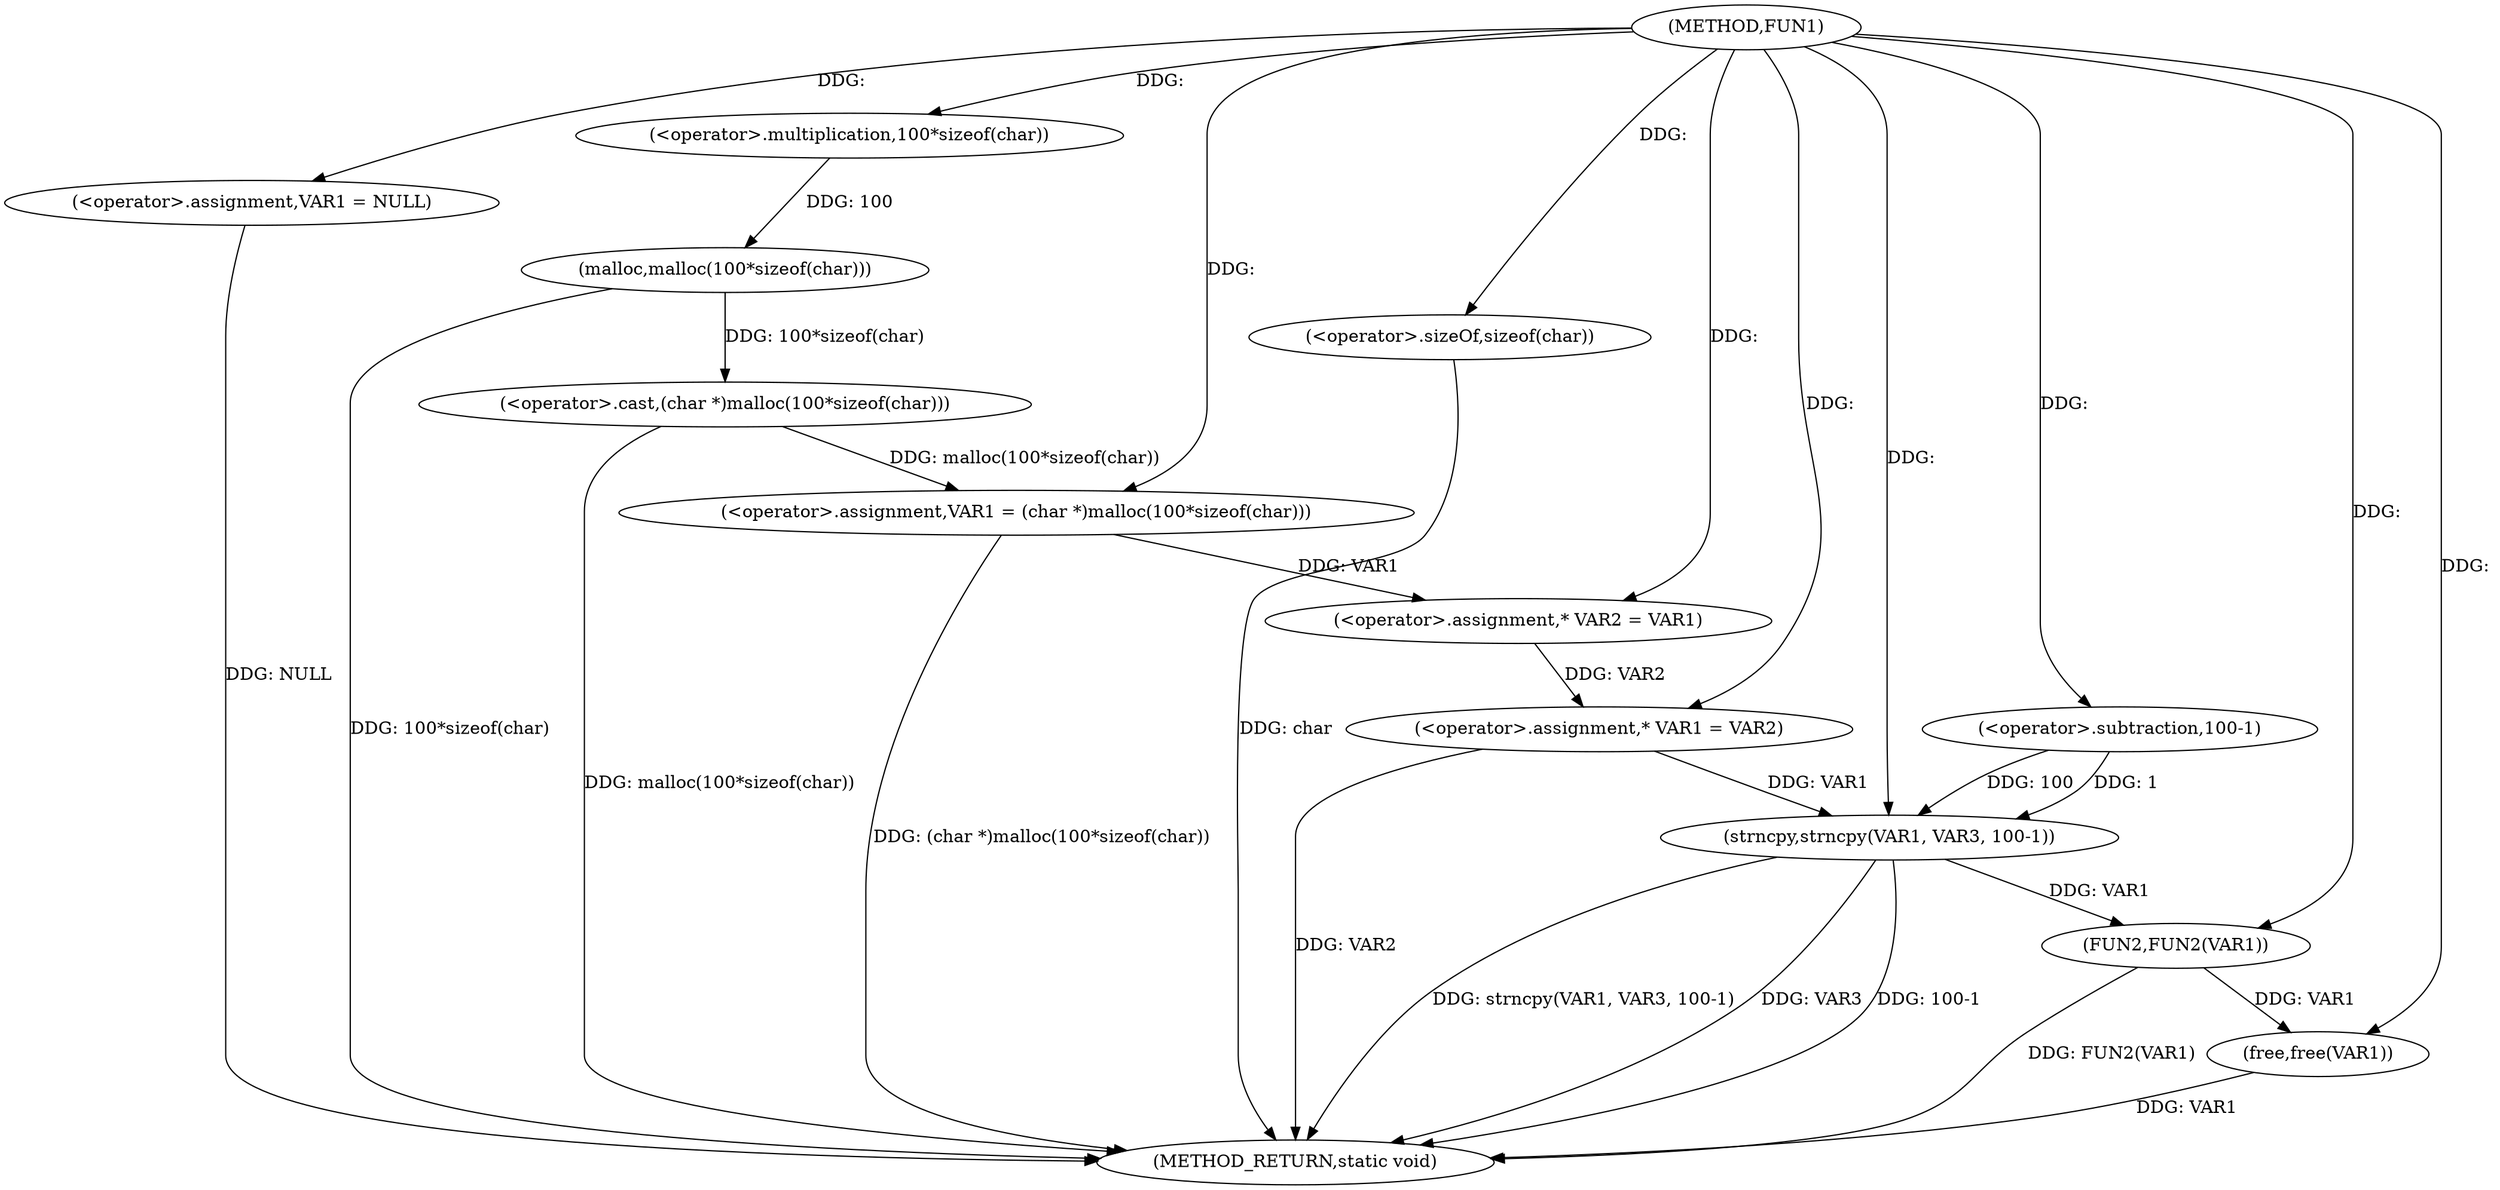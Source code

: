 digraph FUN1 {  
"1000100" [label = "(METHOD,FUN1)" ]
"1000136" [label = "(METHOD_RETURN,static void)" ]
"1000103" [label = "(<operator>.assignment,VAR1 = NULL)" ]
"1000106" [label = "(<operator>.assignment,VAR1 = (char *)malloc(100*sizeof(char)))" ]
"1000108" [label = "(<operator>.cast,(char *)malloc(100*sizeof(char)))" ]
"1000110" [label = "(malloc,malloc(100*sizeof(char)))" ]
"1000111" [label = "(<operator>.multiplication,100*sizeof(char))" ]
"1000113" [label = "(<operator>.sizeOf,sizeof(char))" ]
"1000117" [label = "(<operator>.assignment,* VAR2 = VAR1)" ]
"1000121" [label = "(<operator>.assignment,* VAR1 = VAR2)" ]
"1000126" [label = "(strncpy,strncpy(VAR1, VAR3, 100-1))" ]
"1000129" [label = "(<operator>.subtraction,100-1)" ]
"1000132" [label = "(FUN2,FUN2(VAR1))" ]
"1000134" [label = "(free,free(VAR1))" ]
  "1000126" -> "1000136"  [ label = "DDG: strncpy(VAR1, VAR3, 100-1)"] 
  "1000106" -> "1000136"  [ label = "DDG: (char *)malloc(100*sizeof(char))"] 
  "1000103" -> "1000136"  [ label = "DDG: NULL"] 
  "1000113" -> "1000136"  [ label = "DDG: char"] 
  "1000126" -> "1000136"  [ label = "DDG: VAR3"] 
  "1000110" -> "1000136"  [ label = "DDG: 100*sizeof(char)"] 
  "1000121" -> "1000136"  [ label = "DDG: VAR2"] 
  "1000132" -> "1000136"  [ label = "DDG: FUN2(VAR1)"] 
  "1000126" -> "1000136"  [ label = "DDG: 100-1"] 
  "1000134" -> "1000136"  [ label = "DDG: VAR1"] 
  "1000108" -> "1000136"  [ label = "DDG: malloc(100*sizeof(char))"] 
  "1000100" -> "1000103"  [ label = "DDG: "] 
  "1000108" -> "1000106"  [ label = "DDG: malloc(100*sizeof(char))"] 
  "1000100" -> "1000106"  [ label = "DDG: "] 
  "1000110" -> "1000108"  [ label = "DDG: 100*sizeof(char)"] 
  "1000111" -> "1000110"  [ label = "DDG: 100"] 
  "1000100" -> "1000111"  [ label = "DDG: "] 
  "1000100" -> "1000113"  [ label = "DDG: "] 
  "1000106" -> "1000117"  [ label = "DDG: VAR1"] 
  "1000100" -> "1000117"  [ label = "DDG: "] 
  "1000117" -> "1000121"  [ label = "DDG: VAR2"] 
  "1000100" -> "1000121"  [ label = "DDG: "] 
  "1000121" -> "1000126"  [ label = "DDG: VAR1"] 
  "1000100" -> "1000126"  [ label = "DDG: "] 
  "1000129" -> "1000126"  [ label = "DDG: 100"] 
  "1000129" -> "1000126"  [ label = "DDG: 1"] 
  "1000100" -> "1000129"  [ label = "DDG: "] 
  "1000126" -> "1000132"  [ label = "DDG: VAR1"] 
  "1000100" -> "1000132"  [ label = "DDG: "] 
  "1000132" -> "1000134"  [ label = "DDG: VAR1"] 
  "1000100" -> "1000134"  [ label = "DDG: "] 
}
